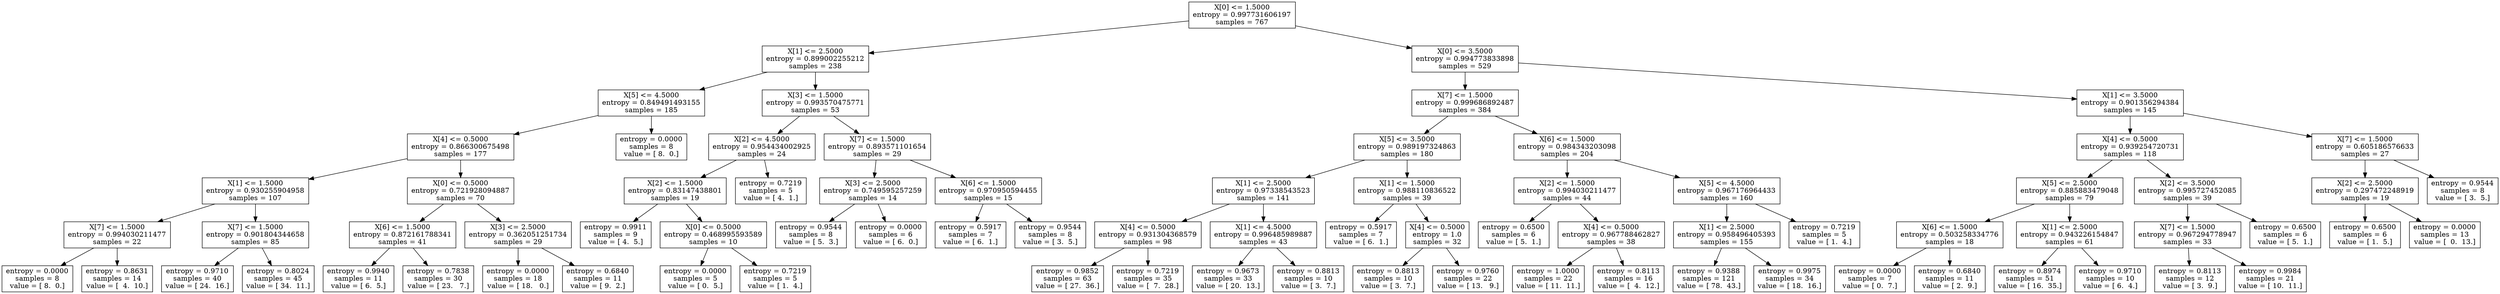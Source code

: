 digraph Tree {
0 [label="X[0] <= 1.5000\nentropy = 0.997731606197\nsamples = 767", shape="box"] ;
1 [label="X[1] <= 2.5000\nentropy = 0.899002255212\nsamples = 238", shape="box"] ;
0 -> 1 ;
2 [label="X[5] <= 4.5000\nentropy = 0.849491493155\nsamples = 185", shape="box"] ;
1 -> 2 ;
3 [label="X[4] <= 0.5000\nentropy = 0.866300675498\nsamples = 177", shape="box"] ;
2 -> 3 ;
4 [label="X[1] <= 1.5000\nentropy = 0.930255904958\nsamples = 107", shape="box"] ;
3 -> 4 ;
5 [label="X[7] <= 1.5000\nentropy = 0.994030211477\nsamples = 22", shape="box"] ;
4 -> 5 ;
6 [label="entropy = 0.0000\nsamples = 8\nvalue = [ 8.  0.]", shape="box"] ;
5 -> 6 ;
7 [label="entropy = 0.8631\nsamples = 14\nvalue = [  4.  10.]", shape="box"] ;
5 -> 7 ;
8 [label="X[7] <= 1.5000\nentropy = 0.901804344658\nsamples = 85", shape="box"] ;
4 -> 8 ;
9 [label="entropy = 0.9710\nsamples = 40\nvalue = [ 24.  16.]", shape="box"] ;
8 -> 9 ;
10 [label="entropy = 0.8024\nsamples = 45\nvalue = [ 34.  11.]", shape="box"] ;
8 -> 10 ;
11 [label="X[0] <= 0.5000\nentropy = 0.721928094887\nsamples = 70", shape="box"] ;
3 -> 11 ;
12 [label="X[6] <= 1.5000\nentropy = 0.872161788341\nsamples = 41", shape="box"] ;
11 -> 12 ;
13 [label="entropy = 0.9940\nsamples = 11\nvalue = [ 6.  5.]", shape="box"] ;
12 -> 13 ;
14 [label="entropy = 0.7838\nsamples = 30\nvalue = [ 23.   7.]", shape="box"] ;
12 -> 14 ;
15 [label="X[3] <= 2.5000\nentropy = 0.362051251734\nsamples = 29", shape="box"] ;
11 -> 15 ;
16 [label="entropy = 0.0000\nsamples = 18\nvalue = [ 18.   0.]", shape="box"] ;
15 -> 16 ;
17 [label="entropy = 0.6840\nsamples = 11\nvalue = [ 9.  2.]", shape="box"] ;
15 -> 17 ;
18 [label="entropy = 0.0000\nsamples = 8\nvalue = [ 8.  0.]", shape="box"] ;
2 -> 18 ;
19 [label="X[3] <= 1.5000\nentropy = 0.993570475771\nsamples = 53", shape="box"] ;
1 -> 19 ;
20 [label="X[2] <= 4.5000\nentropy = 0.954434002925\nsamples = 24", shape="box"] ;
19 -> 20 ;
21 [label="X[2] <= 1.5000\nentropy = 0.83147438801\nsamples = 19", shape="box"] ;
20 -> 21 ;
22 [label="entropy = 0.9911\nsamples = 9\nvalue = [ 4.  5.]", shape="box"] ;
21 -> 22 ;
23 [label="X[0] <= 0.5000\nentropy = 0.468995593589\nsamples = 10", shape="box"] ;
21 -> 23 ;
24 [label="entropy = 0.0000\nsamples = 5\nvalue = [ 0.  5.]", shape="box"] ;
23 -> 24 ;
25 [label="entropy = 0.7219\nsamples = 5\nvalue = [ 1.  4.]", shape="box"] ;
23 -> 25 ;
26 [label="entropy = 0.7219\nsamples = 5\nvalue = [ 4.  1.]", shape="box"] ;
20 -> 26 ;
27 [label="X[7] <= 1.5000\nentropy = 0.893571101654\nsamples = 29", shape="box"] ;
19 -> 27 ;
28 [label="X[3] <= 2.5000\nentropy = 0.749595257259\nsamples = 14", shape="box"] ;
27 -> 28 ;
29 [label="entropy = 0.9544\nsamples = 8\nvalue = [ 5.  3.]", shape="box"] ;
28 -> 29 ;
30 [label="entropy = 0.0000\nsamples = 6\nvalue = [ 6.  0.]", shape="box"] ;
28 -> 30 ;
31 [label="X[6] <= 1.5000\nentropy = 0.970950594455\nsamples = 15", shape="box"] ;
27 -> 31 ;
32 [label="entropy = 0.5917\nsamples = 7\nvalue = [ 6.  1.]", shape="box"] ;
31 -> 32 ;
33 [label="entropy = 0.9544\nsamples = 8\nvalue = [ 3.  5.]", shape="box"] ;
31 -> 33 ;
34 [label="X[0] <= 3.5000\nentropy = 0.994773833898\nsamples = 529", shape="box"] ;
0 -> 34 ;
35 [label="X[7] <= 1.5000\nentropy = 0.999686892487\nsamples = 384", shape="box"] ;
34 -> 35 ;
36 [label="X[5] <= 3.5000\nentropy = 0.989197324863\nsamples = 180", shape="box"] ;
35 -> 36 ;
37 [label="X[1] <= 2.5000\nentropy = 0.97338543523\nsamples = 141", shape="box"] ;
36 -> 37 ;
38 [label="X[4] <= 0.5000\nentropy = 0.931304368579\nsamples = 98", shape="box"] ;
37 -> 38 ;
39 [label="entropy = 0.9852\nsamples = 63\nvalue = [ 27.  36.]", shape="box"] ;
38 -> 39 ;
40 [label="entropy = 0.7219\nsamples = 35\nvalue = [  7.  28.]", shape="box"] ;
38 -> 40 ;
41 [label="X[1] <= 4.5000\nentropy = 0.996485989887\nsamples = 43", shape="box"] ;
37 -> 41 ;
42 [label="entropy = 0.9673\nsamples = 33\nvalue = [ 20.  13.]", shape="box"] ;
41 -> 42 ;
43 [label="entropy = 0.8813\nsamples = 10\nvalue = [ 3.  7.]", shape="box"] ;
41 -> 43 ;
44 [label="X[1] <= 1.5000\nentropy = 0.988110836522\nsamples = 39", shape="box"] ;
36 -> 44 ;
45 [label="entropy = 0.5917\nsamples = 7\nvalue = [ 6.  1.]", shape="box"] ;
44 -> 45 ;
46 [label="X[4] <= 0.5000\nentropy = 1.0\nsamples = 32", shape="box"] ;
44 -> 46 ;
47 [label="entropy = 0.8813\nsamples = 10\nvalue = [ 3.  7.]", shape="box"] ;
46 -> 47 ;
48 [label="entropy = 0.9760\nsamples = 22\nvalue = [ 13.   9.]", shape="box"] ;
46 -> 48 ;
49 [label="X[6] <= 1.5000\nentropy = 0.984343203098\nsamples = 204", shape="box"] ;
35 -> 49 ;
50 [label="X[2] <= 1.5000\nentropy = 0.994030211477\nsamples = 44", shape="box"] ;
49 -> 50 ;
51 [label="entropy = 0.6500\nsamples = 6\nvalue = [ 5.  1.]", shape="box"] ;
50 -> 51 ;
52 [label="X[4] <= 0.5000\nentropy = 0.967788462827\nsamples = 38", shape="box"] ;
50 -> 52 ;
53 [label="entropy = 1.0000\nsamples = 22\nvalue = [ 11.  11.]", shape="box"] ;
52 -> 53 ;
54 [label="entropy = 0.8113\nsamples = 16\nvalue = [  4.  12.]", shape="box"] ;
52 -> 54 ;
55 [label="X[5] <= 4.5000\nentropy = 0.967176964433\nsamples = 160", shape="box"] ;
49 -> 55 ;
56 [label="X[1] <= 2.5000\nentropy = 0.958496405393\nsamples = 155", shape="box"] ;
55 -> 56 ;
57 [label="entropy = 0.9388\nsamples = 121\nvalue = [ 78.  43.]", shape="box"] ;
56 -> 57 ;
58 [label="entropy = 0.9975\nsamples = 34\nvalue = [ 18.  16.]", shape="box"] ;
56 -> 58 ;
59 [label="entropy = 0.7219\nsamples = 5\nvalue = [ 1.  4.]", shape="box"] ;
55 -> 59 ;
60 [label="X[1] <= 3.5000\nentropy = 0.901356294384\nsamples = 145", shape="box"] ;
34 -> 60 ;
61 [label="X[4] <= 0.5000\nentropy = 0.939254720731\nsamples = 118", shape="box"] ;
60 -> 61 ;
62 [label="X[5] <= 2.5000\nentropy = 0.885883479048\nsamples = 79", shape="box"] ;
61 -> 62 ;
63 [label="X[6] <= 1.5000\nentropy = 0.503258334776\nsamples = 18", shape="box"] ;
62 -> 63 ;
64 [label="entropy = 0.0000\nsamples = 7\nvalue = [ 0.  7.]", shape="box"] ;
63 -> 64 ;
65 [label="entropy = 0.6840\nsamples = 11\nvalue = [ 2.  9.]", shape="box"] ;
63 -> 65 ;
66 [label="X[1] <= 2.5000\nentropy = 0.943226154847\nsamples = 61", shape="box"] ;
62 -> 66 ;
67 [label="entropy = 0.8974\nsamples = 51\nvalue = [ 16.  35.]", shape="box"] ;
66 -> 67 ;
68 [label="entropy = 0.9710\nsamples = 10\nvalue = [ 6.  4.]", shape="box"] ;
66 -> 68 ;
69 [label="X[2] <= 3.5000\nentropy = 0.995727452085\nsamples = 39", shape="box"] ;
61 -> 69 ;
70 [label="X[7] <= 1.5000\nentropy = 0.967294778947\nsamples = 33", shape="box"] ;
69 -> 70 ;
71 [label="entropy = 0.8113\nsamples = 12\nvalue = [ 3.  9.]", shape="box"] ;
70 -> 71 ;
72 [label="entropy = 0.9984\nsamples = 21\nvalue = [ 10.  11.]", shape="box"] ;
70 -> 72 ;
73 [label="entropy = 0.6500\nsamples = 6\nvalue = [ 5.  1.]", shape="box"] ;
69 -> 73 ;
74 [label="X[7] <= 1.5000\nentropy = 0.605186576633\nsamples = 27", shape="box"] ;
60 -> 74 ;
75 [label="X[2] <= 2.5000\nentropy = 0.297472248919\nsamples = 19", shape="box"] ;
74 -> 75 ;
76 [label="entropy = 0.6500\nsamples = 6\nvalue = [ 1.  5.]", shape="box"] ;
75 -> 76 ;
77 [label="entropy = 0.0000\nsamples = 13\nvalue = [  0.  13.]", shape="box"] ;
75 -> 77 ;
78 [label="entropy = 0.9544\nsamples = 8\nvalue = [ 3.  5.]", shape="box"] ;
74 -> 78 ;
}